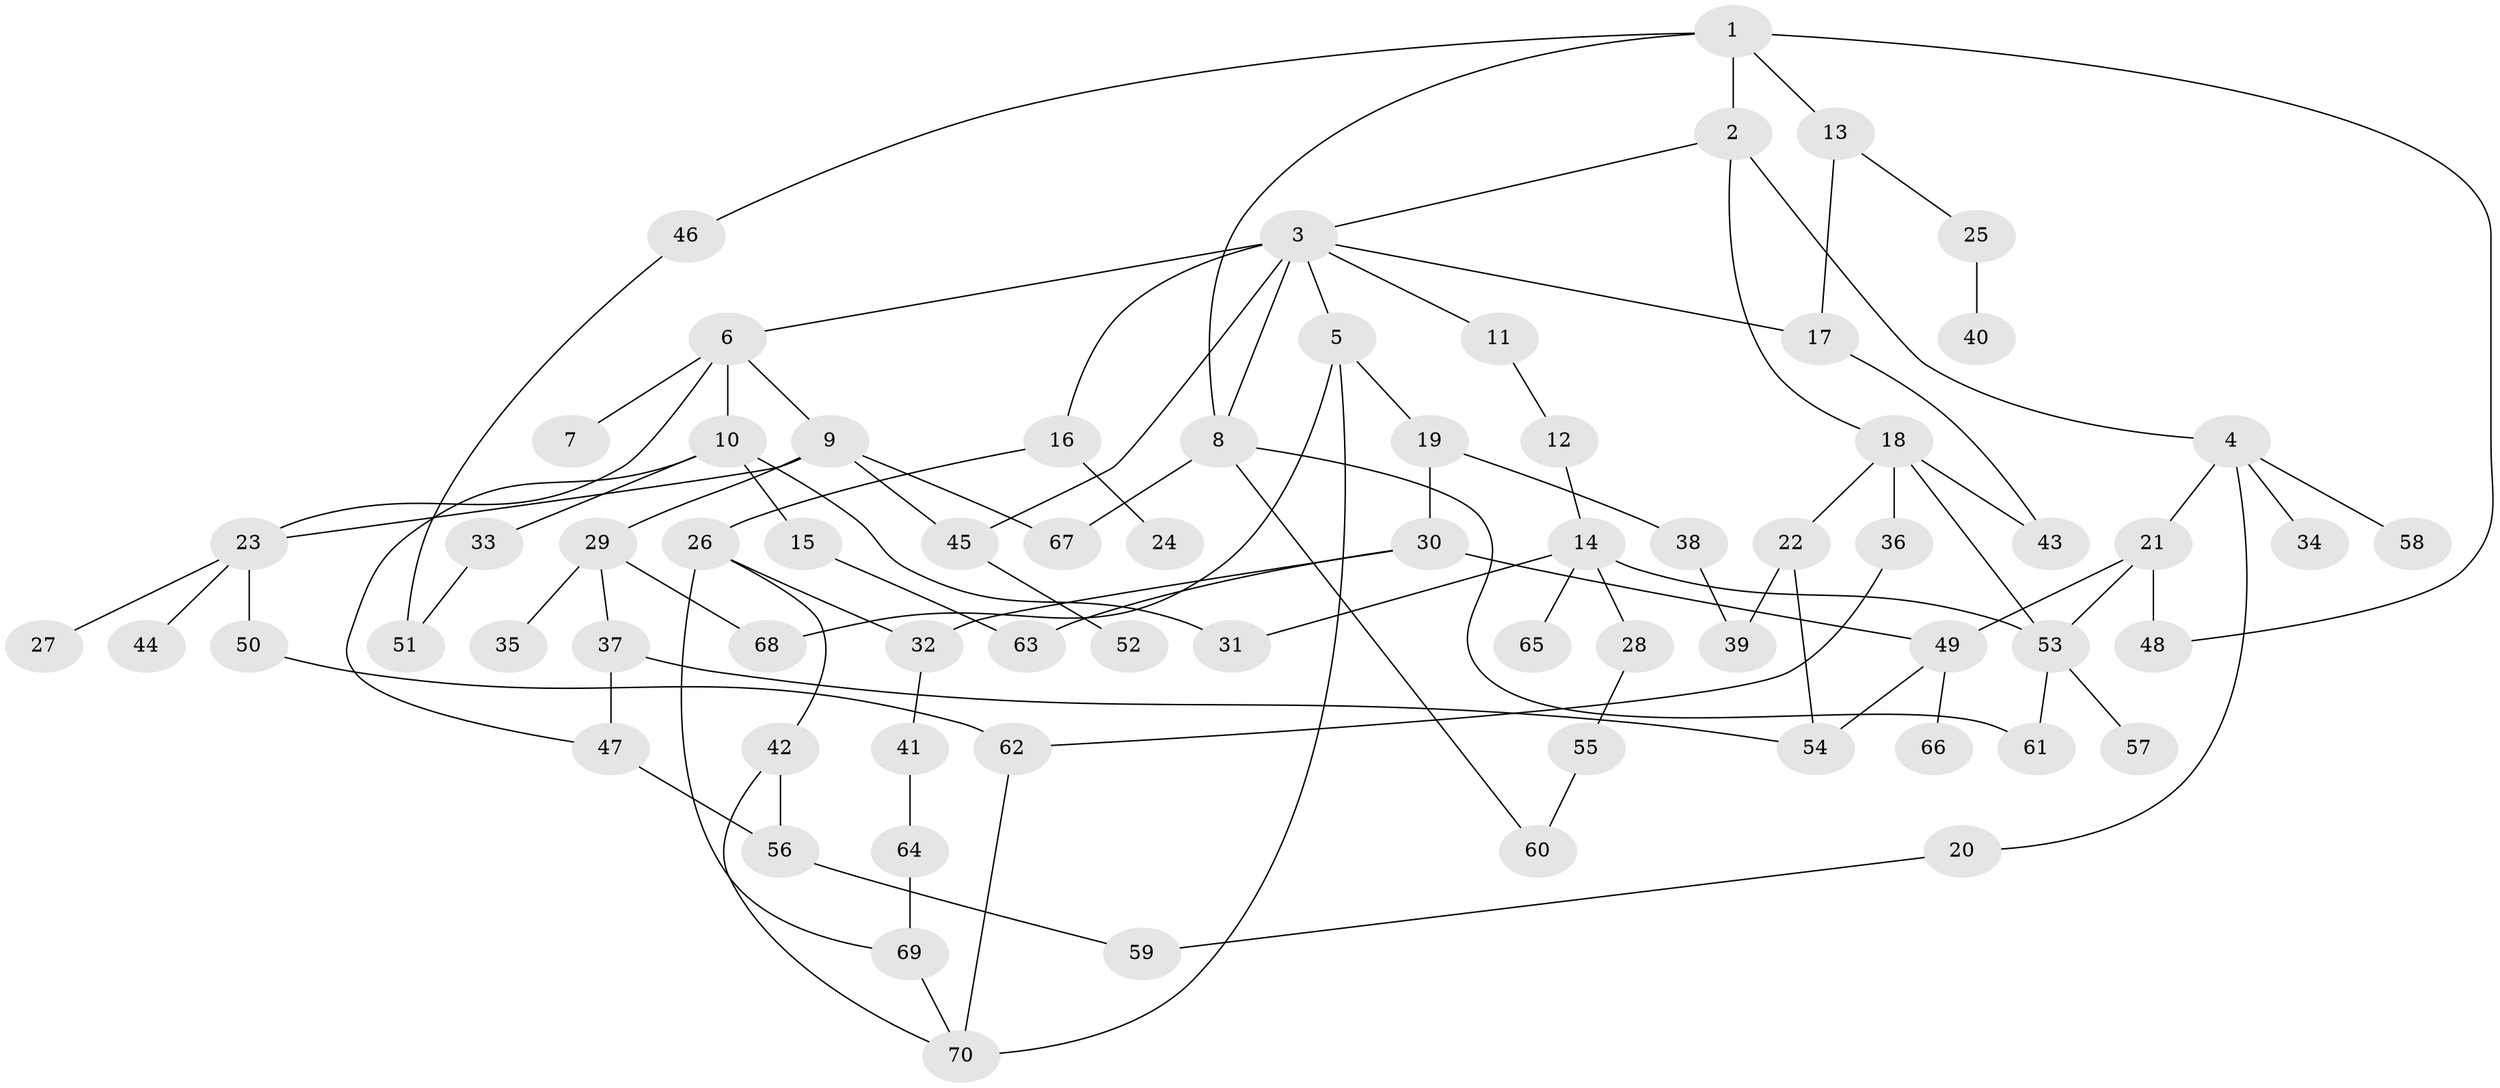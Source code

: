 // coarse degree distribution, {6: 0.06818181818181818, 7: 0.022727272727272728, 8: 0.06818181818181818, 4: 0.13636363636363635, 1: 0.20454545454545456, 5: 0.06818181818181818, 2: 0.3181818181818182, 3: 0.11363636363636363}
// Generated by graph-tools (version 1.1) at 2025/51/02/27/25 19:51:36]
// undirected, 70 vertices, 97 edges
graph export_dot {
graph [start="1"]
  node [color=gray90,style=filled];
  1;
  2;
  3;
  4;
  5;
  6;
  7;
  8;
  9;
  10;
  11;
  12;
  13;
  14;
  15;
  16;
  17;
  18;
  19;
  20;
  21;
  22;
  23;
  24;
  25;
  26;
  27;
  28;
  29;
  30;
  31;
  32;
  33;
  34;
  35;
  36;
  37;
  38;
  39;
  40;
  41;
  42;
  43;
  44;
  45;
  46;
  47;
  48;
  49;
  50;
  51;
  52;
  53;
  54;
  55;
  56;
  57;
  58;
  59;
  60;
  61;
  62;
  63;
  64;
  65;
  66;
  67;
  68;
  69;
  70;
  1 -- 2;
  1 -- 13;
  1 -- 46;
  1 -- 8;
  1 -- 48;
  2 -- 3;
  2 -- 4;
  2 -- 18;
  3 -- 5;
  3 -- 6;
  3 -- 8;
  3 -- 11;
  3 -- 16;
  3 -- 45;
  3 -- 17;
  4 -- 20;
  4 -- 21;
  4 -- 34;
  4 -- 58;
  5 -- 19;
  5 -- 68;
  5 -- 70;
  6 -- 7;
  6 -- 9;
  6 -- 10;
  6 -- 23;
  8 -- 61;
  8 -- 60;
  8 -- 67;
  9 -- 29;
  9 -- 67;
  9 -- 45;
  9 -- 23;
  10 -- 15;
  10 -- 31;
  10 -- 33;
  10 -- 47;
  11 -- 12;
  12 -- 14;
  13 -- 17;
  13 -- 25;
  14 -- 28;
  14 -- 65;
  14 -- 31;
  14 -- 53;
  15 -- 63;
  16 -- 24;
  16 -- 26;
  17 -- 43;
  18 -- 22;
  18 -- 36;
  18 -- 43;
  18 -- 53;
  19 -- 30;
  19 -- 38;
  20 -- 59;
  21 -- 48;
  21 -- 49;
  21 -- 53;
  22 -- 39;
  22 -- 54;
  23 -- 27;
  23 -- 44;
  23 -- 50;
  25 -- 40;
  26 -- 42;
  26 -- 69;
  26 -- 32;
  28 -- 55;
  29 -- 35;
  29 -- 37;
  29 -- 68;
  30 -- 32;
  30 -- 49;
  30 -- 63;
  32 -- 41;
  33 -- 51;
  36 -- 62;
  37 -- 47;
  37 -- 54;
  38 -- 39;
  41 -- 64;
  42 -- 56;
  42 -- 70;
  45 -- 52;
  46 -- 51;
  47 -- 56;
  49 -- 66;
  49 -- 54;
  50 -- 62;
  53 -- 57;
  53 -- 61;
  55 -- 60;
  56 -- 59;
  62 -- 70;
  64 -- 69;
  69 -- 70;
}
